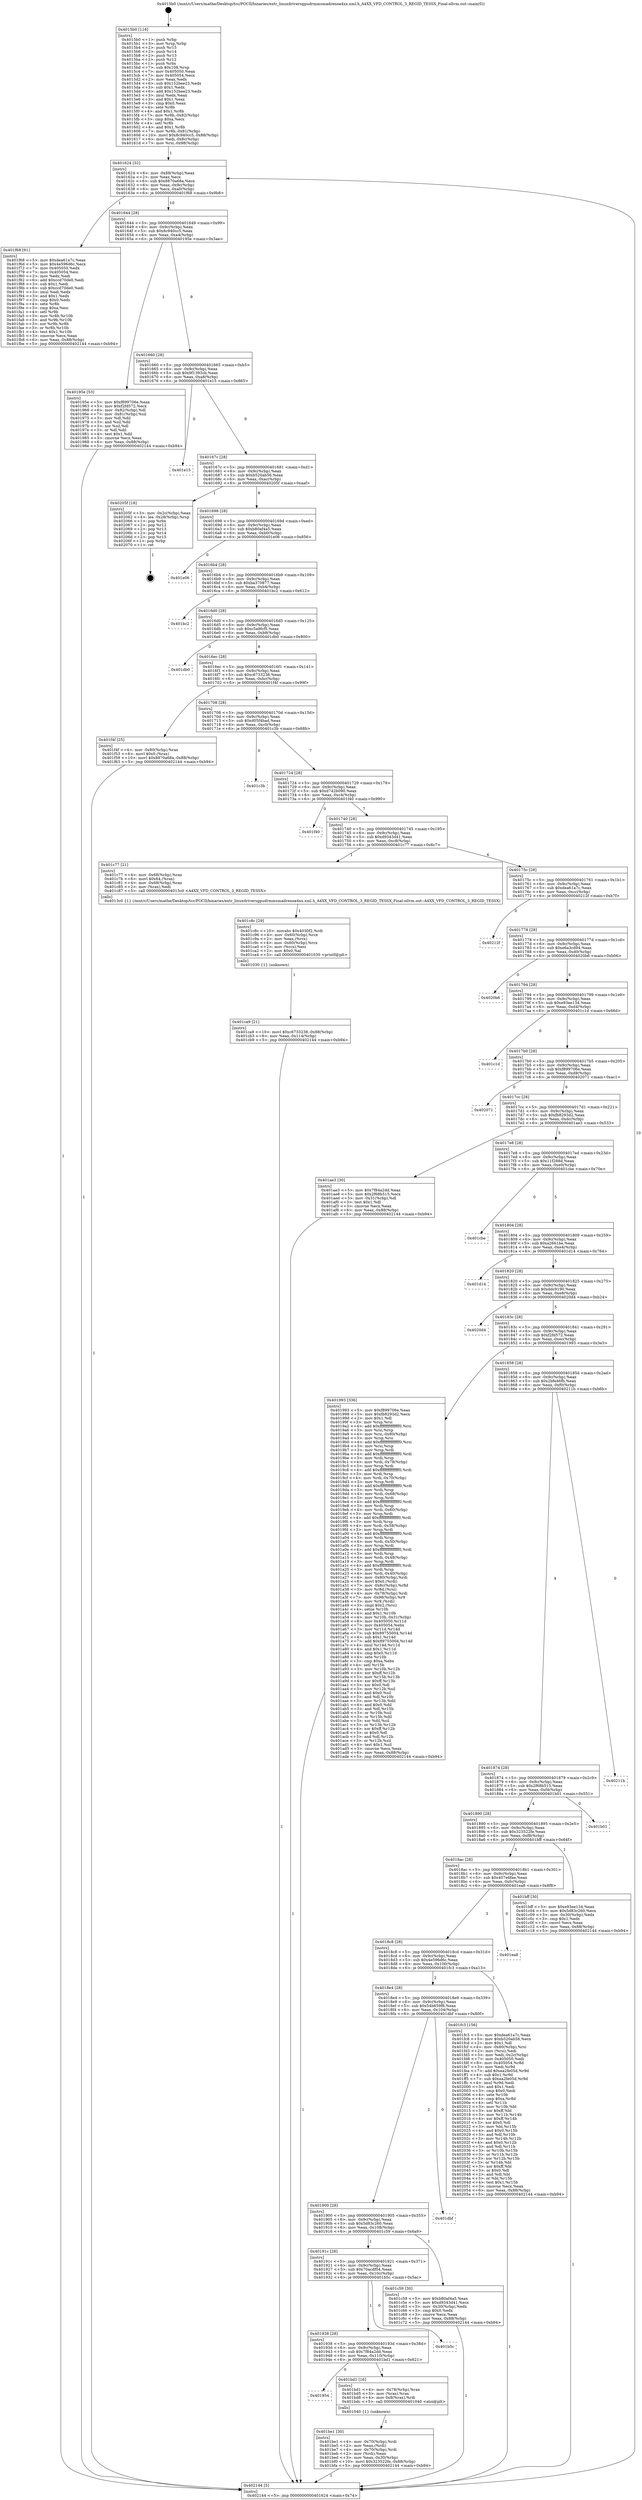 digraph "0x4015b0" {
  label = "0x4015b0 (/mnt/c/Users/mathe/Desktop/tcc/POCII/binaries/extr_linuxdriversgpudrmmsmadrenoa4xx.xml.h_A4XX_VFD_CONTROL_3_REGID_TESSX_Final-ollvm.out::main(0))"
  labelloc = "t"
  node[shape=record]

  Entry [label="",width=0.3,height=0.3,shape=circle,fillcolor=black,style=filled]
  "0x401624" [label="{
     0x401624 [32]\l
     | [instrs]\l
     &nbsp;&nbsp;0x401624 \<+6\>: mov -0x88(%rbp),%eax\l
     &nbsp;&nbsp;0x40162a \<+2\>: mov %eax,%ecx\l
     &nbsp;&nbsp;0x40162c \<+6\>: sub $0x8870a68a,%ecx\l
     &nbsp;&nbsp;0x401632 \<+6\>: mov %eax,-0x9c(%rbp)\l
     &nbsp;&nbsp;0x401638 \<+6\>: mov %ecx,-0xa0(%rbp)\l
     &nbsp;&nbsp;0x40163e \<+6\>: je 0000000000401f68 \<main+0x9b8\>\l
  }"]
  "0x401f68" [label="{
     0x401f68 [91]\l
     | [instrs]\l
     &nbsp;&nbsp;0x401f68 \<+5\>: mov $0xdea61a7c,%eax\l
     &nbsp;&nbsp;0x401f6d \<+5\>: mov $0x4e596d6c,%ecx\l
     &nbsp;&nbsp;0x401f72 \<+7\>: mov 0x405050,%edx\l
     &nbsp;&nbsp;0x401f79 \<+7\>: mov 0x405054,%esi\l
     &nbsp;&nbsp;0x401f80 \<+2\>: mov %edx,%edi\l
     &nbsp;&nbsp;0x401f82 \<+6\>: add $0xccd70de0,%edi\l
     &nbsp;&nbsp;0x401f88 \<+3\>: sub $0x1,%edi\l
     &nbsp;&nbsp;0x401f8b \<+6\>: sub $0xccd70de0,%edi\l
     &nbsp;&nbsp;0x401f91 \<+3\>: imul %edi,%edx\l
     &nbsp;&nbsp;0x401f94 \<+3\>: and $0x1,%edx\l
     &nbsp;&nbsp;0x401f97 \<+3\>: cmp $0x0,%edx\l
     &nbsp;&nbsp;0x401f9a \<+4\>: sete %r8b\l
     &nbsp;&nbsp;0x401f9e \<+3\>: cmp $0xa,%esi\l
     &nbsp;&nbsp;0x401fa1 \<+4\>: setl %r9b\l
     &nbsp;&nbsp;0x401fa5 \<+3\>: mov %r8b,%r10b\l
     &nbsp;&nbsp;0x401fa8 \<+3\>: and %r9b,%r10b\l
     &nbsp;&nbsp;0x401fab \<+3\>: xor %r9b,%r8b\l
     &nbsp;&nbsp;0x401fae \<+3\>: or %r8b,%r10b\l
     &nbsp;&nbsp;0x401fb1 \<+4\>: test $0x1,%r10b\l
     &nbsp;&nbsp;0x401fb5 \<+3\>: cmovne %ecx,%eax\l
     &nbsp;&nbsp;0x401fb8 \<+6\>: mov %eax,-0x88(%rbp)\l
     &nbsp;&nbsp;0x401fbe \<+5\>: jmp 0000000000402144 \<main+0xb94\>\l
  }"]
  "0x401644" [label="{
     0x401644 [28]\l
     | [instrs]\l
     &nbsp;&nbsp;0x401644 \<+5\>: jmp 0000000000401649 \<main+0x99\>\l
     &nbsp;&nbsp;0x401649 \<+6\>: mov -0x9c(%rbp),%eax\l
     &nbsp;&nbsp;0x40164f \<+5\>: sub $0x8c940cc5,%eax\l
     &nbsp;&nbsp;0x401654 \<+6\>: mov %eax,-0xa4(%rbp)\l
     &nbsp;&nbsp;0x40165a \<+6\>: je 000000000040195e \<main+0x3ae\>\l
  }"]
  Exit [label="",width=0.3,height=0.3,shape=circle,fillcolor=black,style=filled,peripheries=2]
  "0x40195e" [label="{
     0x40195e [53]\l
     | [instrs]\l
     &nbsp;&nbsp;0x40195e \<+5\>: mov $0xf899706e,%eax\l
     &nbsp;&nbsp;0x401963 \<+5\>: mov $0xf2fd572,%ecx\l
     &nbsp;&nbsp;0x401968 \<+6\>: mov -0x82(%rbp),%dl\l
     &nbsp;&nbsp;0x40196e \<+7\>: mov -0x81(%rbp),%sil\l
     &nbsp;&nbsp;0x401975 \<+3\>: mov %dl,%dil\l
     &nbsp;&nbsp;0x401978 \<+3\>: and %sil,%dil\l
     &nbsp;&nbsp;0x40197b \<+3\>: xor %sil,%dl\l
     &nbsp;&nbsp;0x40197e \<+3\>: or %dl,%dil\l
     &nbsp;&nbsp;0x401981 \<+4\>: test $0x1,%dil\l
     &nbsp;&nbsp;0x401985 \<+3\>: cmovne %ecx,%eax\l
     &nbsp;&nbsp;0x401988 \<+6\>: mov %eax,-0x88(%rbp)\l
     &nbsp;&nbsp;0x40198e \<+5\>: jmp 0000000000402144 \<main+0xb94\>\l
  }"]
  "0x401660" [label="{
     0x401660 [28]\l
     | [instrs]\l
     &nbsp;&nbsp;0x401660 \<+5\>: jmp 0000000000401665 \<main+0xb5\>\l
     &nbsp;&nbsp;0x401665 \<+6\>: mov -0x9c(%rbp),%eax\l
     &nbsp;&nbsp;0x40166b \<+5\>: sub $0x9f1393cb,%eax\l
     &nbsp;&nbsp;0x401670 \<+6\>: mov %eax,-0xa8(%rbp)\l
     &nbsp;&nbsp;0x401676 \<+6\>: je 0000000000401e15 \<main+0x865\>\l
  }"]
  "0x402144" [label="{
     0x402144 [5]\l
     | [instrs]\l
     &nbsp;&nbsp;0x402144 \<+5\>: jmp 0000000000401624 \<main+0x74\>\l
  }"]
  "0x4015b0" [label="{
     0x4015b0 [116]\l
     | [instrs]\l
     &nbsp;&nbsp;0x4015b0 \<+1\>: push %rbp\l
     &nbsp;&nbsp;0x4015b1 \<+3\>: mov %rsp,%rbp\l
     &nbsp;&nbsp;0x4015b4 \<+2\>: push %r15\l
     &nbsp;&nbsp;0x4015b6 \<+2\>: push %r14\l
     &nbsp;&nbsp;0x4015b8 \<+2\>: push %r13\l
     &nbsp;&nbsp;0x4015ba \<+2\>: push %r12\l
     &nbsp;&nbsp;0x4015bc \<+1\>: push %rbx\l
     &nbsp;&nbsp;0x4015bd \<+7\>: sub $0x108,%rsp\l
     &nbsp;&nbsp;0x4015c4 \<+7\>: mov 0x405050,%eax\l
     &nbsp;&nbsp;0x4015cb \<+7\>: mov 0x405054,%ecx\l
     &nbsp;&nbsp;0x4015d2 \<+2\>: mov %eax,%edx\l
     &nbsp;&nbsp;0x4015d4 \<+6\>: sub $0x152bee23,%edx\l
     &nbsp;&nbsp;0x4015da \<+3\>: sub $0x1,%edx\l
     &nbsp;&nbsp;0x4015dd \<+6\>: add $0x152bee23,%edx\l
     &nbsp;&nbsp;0x4015e3 \<+3\>: imul %edx,%eax\l
     &nbsp;&nbsp;0x4015e6 \<+3\>: and $0x1,%eax\l
     &nbsp;&nbsp;0x4015e9 \<+3\>: cmp $0x0,%eax\l
     &nbsp;&nbsp;0x4015ec \<+4\>: sete %r8b\l
     &nbsp;&nbsp;0x4015f0 \<+4\>: and $0x1,%r8b\l
     &nbsp;&nbsp;0x4015f4 \<+7\>: mov %r8b,-0x82(%rbp)\l
     &nbsp;&nbsp;0x4015fb \<+3\>: cmp $0xa,%ecx\l
     &nbsp;&nbsp;0x4015fe \<+4\>: setl %r8b\l
     &nbsp;&nbsp;0x401602 \<+4\>: and $0x1,%r8b\l
     &nbsp;&nbsp;0x401606 \<+7\>: mov %r8b,-0x81(%rbp)\l
     &nbsp;&nbsp;0x40160d \<+10\>: movl $0x8c940cc5,-0x88(%rbp)\l
     &nbsp;&nbsp;0x401617 \<+6\>: mov %edi,-0x8c(%rbp)\l
     &nbsp;&nbsp;0x40161d \<+7\>: mov %rsi,-0x98(%rbp)\l
  }"]
  "0x401ca9" [label="{
     0x401ca9 [21]\l
     | [instrs]\l
     &nbsp;&nbsp;0x401ca9 \<+10\>: movl $0xc6733238,-0x88(%rbp)\l
     &nbsp;&nbsp;0x401cb3 \<+6\>: mov %eax,-0x114(%rbp)\l
     &nbsp;&nbsp;0x401cb9 \<+5\>: jmp 0000000000402144 \<main+0xb94\>\l
  }"]
  "0x401e15" [label="{
     0x401e15\l
  }", style=dashed]
  "0x40167c" [label="{
     0x40167c [28]\l
     | [instrs]\l
     &nbsp;&nbsp;0x40167c \<+5\>: jmp 0000000000401681 \<main+0xd1\>\l
     &nbsp;&nbsp;0x401681 \<+6\>: mov -0x9c(%rbp),%eax\l
     &nbsp;&nbsp;0x401687 \<+5\>: sub $0xb520ab56,%eax\l
     &nbsp;&nbsp;0x40168c \<+6\>: mov %eax,-0xac(%rbp)\l
     &nbsp;&nbsp;0x401692 \<+6\>: je 000000000040205f \<main+0xaaf\>\l
  }"]
  "0x401c8c" [label="{
     0x401c8c [29]\l
     | [instrs]\l
     &nbsp;&nbsp;0x401c8c \<+10\>: movabs $0x4030f2,%rdi\l
     &nbsp;&nbsp;0x401c96 \<+4\>: mov -0x60(%rbp),%rcx\l
     &nbsp;&nbsp;0x401c9a \<+2\>: mov %eax,(%rcx)\l
     &nbsp;&nbsp;0x401c9c \<+4\>: mov -0x60(%rbp),%rcx\l
     &nbsp;&nbsp;0x401ca0 \<+2\>: mov (%rcx),%esi\l
     &nbsp;&nbsp;0x401ca2 \<+2\>: mov $0x0,%al\l
     &nbsp;&nbsp;0x401ca4 \<+5\>: call 0000000000401030 \<printf@plt\>\l
     | [calls]\l
     &nbsp;&nbsp;0x401030 \{1\} (unknown)\l
  }"]
  "0x40205f" [label="{
     0x40205f [18]\l
     | [instrs]\l
     &nbsp;&nbsp;0x40205f \<+3\>: mov -0x2c(%rbp),%eax\l
     &nbsp;&nbsp;0x402062 \<+4\>: lea -0x28(%rbp),%rsp\l
     &nbsp;&nbsp;0x402066 \<+1\>: pop %rbx\l
     &nbsp;&nbsp;0x402067 \<+2\>: pop %r12\l
     &nbsp;&nbsp;0x402069 \<+2\>: pop %r13\l
     &nbsp;&nbsp;0x40206b \<+2\>: pop %r14\l
     &nbsp;&nbsp;0x40206d \<+2\>: pop %r15\l
     &nbsp;&nbsp;0x40206f \<+1\>: pop %rbp\l
     &nbsp;&nbsp;0x402070 \<+1\>: ret\l
  }"]
  "0x401698" [label="{
     0x401698 [28]\l
     | [instrs]\l
     &nbsp;&nbsp;0x401698 \<+5\>: jmp 000000000040169d \<main+0xed\>\l
     &nbsp;&nbsp;0x40169d \<+6\>: mov -0x9c(%rbp),%eax\l
     &nbsp;&nbsp;0x4016a3 \<+5\>: sub $0xb80af4a5,%eax\l
     &nbsp;&nbsp;0x4016a8 \<+6\>: mov %eax,-0xb0(%rbp)\l
     &nbsp;&nbsp;0x4016ae \<+6\>: je 0000000000401e06 \<main+0x856\>\l
  }"]
  "0x401be1" [label="{
     0x401be1 [30]\l
     | [instrs]\l
     &nbsp;&nbsp;0x401be1 \<+4\>: mov -0x70(%rbp),%rdi\l
     &nbsp;&nbsp;0x401be5 \<+2\>: mov %eax,(%rdi)\l
     &nbsp;&nbsp;0x401be7 \<+4\>: mov -0x70(%rbp),%rdi\l
     &nbsp;&nbsp;0x401beb \<+2\>: mov (%rdi),%eax\l
     &nbsp;&nbsp;0x401bed \<+3\>: mov %eax,-0x30(%rbp)\l
     &nbsp;&nbsp;0x401bf0 \<+10\>: movl $0x323522fe,-0x88(%rbp)\l
     &nbsp;&nbsp;0x401bfa \<+5\>: jmp 0000000000402144 \<main+0xb94\>\l
  }"]
  "0x401e06" [label="{
     0x401e06\l
  }", style=dashed]
  "0x4016b4" [label="{
     0x4016b4 [28]\l
     | [instrs]\l
     &nbsp;&nbsp;0x4016b4 \<+5\>: jmp 00000000004016b9 \<main+0x109\>\l
     &nbsp;&nbsp;0x4016b9 \<+6\>: mov -0x9c(%rbp),%eax\l
     &nbsp;&nbsp;0x4016bf \<+5\>: sub $0xba370877,%eax\l
     &nbsp;&nbsp;0x4016c4 \<+6\>: mov %eax,-0xb4(%rbp)\l
     &nbsp;&nbsp;0x4016ca \<+6\>: je 0000000000401bc2 \<main+0x612\>\l
  }"]
  "0x401954" [label="{
     0x401954\l
  }", style=dashed]
  "0x401bc2" [label="{
     0x401bc2\l
  }", style=dashed]
  "0x4016d0" [label="{
     0x4016d0 [28]\l
     | [instrs]\l
     &nbsp;&nbsp;0x4016d0 \<+5\>: jmp 00000000004016d5 \<main+0x125\>\l
     &nbsp;&nbsp;0x4016d5 \<+6\>: mov -0x9c(%rbp),%eax\l
     &nbsp;&nbsp;0x4016db \<+5\>: sub $0xc5a9fcf5,%eax\l
     &nbsp;&nbsp;0x4016e0 \<+6\>: mov %eax,-0xb8(%rbp)\l
     &nbsp;&nbsp;0x4016e6 \<+6\>: je 0000000000401db0 \<main+0x800\>\l
  }"]
  "0x401bd1" [label="{
     0x401bd1 [16]\l
     | [instrs]\l
     &nbsp;&nbsp;0x401bd1 \<+4\>: mov -0x78(%rbp),%rax\l
     &nbsp;&nbsp;0x401bd5 \<+3\>: mov (%rax),%rax\l
     &nbsp;&nbsp;0x401bd8 \<+4\>: mov 0x8(%rax),%rdi\l
     &nbsp;&nbsp;0x401bdc \<+5\>: call 0000000000401040 \<atoi@plt\>\l
     | [calls]\l
     &nbsp;&nbsp;0x401040 \{1\} (unknown)\l
  }"]
  "0x401db0" [label="{
     0x401db0\l
  }", style=dashed]
  "0x4016ec" [label="{
     0x4016ec [28]\l
     | [instrs]\l
     &nbsp;&nbsp;0x4016ec \<+5\>: jmp 00000000004016f1 \<main+0x141\>\l
     &nbsp;&nbsp;0x4016f1 \<+6\>: mov -0x9c(%rbp),%eax\l
     &nbsp;&nbsp;0x4016f7 \<+5\>: sub $0xc6733238,%eax\l
     &nbsp;&nbsp;0x4016fc \<+6\>: mov %eax,-0xbc(%rbp)\l
     &nbsp;&nbsp;0x401702 \<+6\>: je 0000000000401f4f \<main+0x99f\>\l
  }"]
  "0x401938" [label="{
     0x401938 [28]\l
     | [instrs]\l
     &nbsp;&nbsp;0x401938 \<+5\>: jmp 000000000040193d \<main+0x38d\>\l
     &nbsp;&nbsp;0x40193d \<+6\>: mov -0x9c(%rbp),%eax\l
     &nbsp;&nbsp;0x401943 \<+5\>: sub $0x7f84a2dd,%eax\l
     &nbsp;&nbsp;0x401948 \<+6\>: mov %eax,-0x110(%rbp)\l
     &nbsp;&nbsp;0x40194e \<+6\>: je 0000000000401bd1 \<main+0x621\>\l
  }"]
  "0x401f4f" [label="{
     0x401f4f [25]\l
     | [instrs]\l
     &nbsp;&nbsp;0x401f4f \<+4\>: mov -0x80(%rbp),%rax\l
     &nbsp;&nbsp;0x401f53 \<+6\>: movl $0x0,(%rax)\l
     &nbsp;&nbsp;0x401f59 \<+10\>: movl $0x8870a68a,-0x88(%rbp)\l
     &nbsp;&nbsp;0x401f63 \<+5\>: jmp 0000000000402144 \<main+0xb94\>\l
  }"]
  "0x401708" [label="{
     0x401708 [28]\l
     | [instrs]\l
     &nbsp;&nbsp;0x401708 \<+5\>: jmp 000000000040170d \<main+0x15d\>\l
     &nbsp;&nbsp;0x40170d \<+6\>: mov -0x9c(%rbp),%eax\l
     &nbsp;&nbsp;0x401713 \<+5\>: sub $0xd05f4bad,%eax\l
     &nbsp;&nbsp;0x401718 \<+6\>: mov %eax,-0xc0(%rbp)\l
     &nbsp;&nbsp;0x40171e \<+6\>: je 0000000000401c3b \<main+0x68b\>\l
  }"]
  "0x401b5c" [label="{
     0x401b5c\l
  }", style=dashed]
  "0x401c3b" [label="{
     0x401c3b\l
  }", style=dashed]
  "0x401724" [label="{
     0x401724 [28]\l
     | [instrs]\l
     &nbsp;&nbsp;0x401724 \<+5\>: jmp 0000000000401729 \<main+0x179\>\l
     &nbsp;&nbsp;0x401729 \<+6\>: mov -0x9c(%rbp),%eax\l
     &nbsp;&nbsp;0x40172f \<+5\>: sub $0xd742b090,%eax\l
     &nbsp;&nbsp;0x401734 \<+6\>: mov %eax,-0xc4(%rbp)\l
     &nbsp;&nbsp;0x40173a \<+6\>: je 0000000000401f40 \<main+0x990\>\l
  }"]
  "0x40191c" [label="{
     0x40191c [28]\l
     | [instrs]\l
     &nbsp;&nbsp;0x40191c \<+5\>: jmp 0000000000401921 \<main+0x371\>\l
     &nbsp;&nbsp;0x401921 \<+6\>: mov -0x9c(%rbp),%eax\l
     &nbsp;&nbsp;0x401927 \<+5\>: sub $0x70acdf04,%eax\l
     &nbsp;&nbsp;0x40192c \<+6\>: mov %eax,-0x10c(%rbp)\l
     &nbsp;&nbsp;0x401932 \<+6\>: je 0000000000401b5c \<main+0x5ac\>\l
  }"]
  "0x401f40" [label="{
     0x401f40\l
  }", style=dashed]
  "0x401740" [label="{
     0x401740 [28]\l
     | [instrs]\l
     &nbsp;&nbsp;0x401740 \<+5\>: jmp 0000000000401745 \<main+0x195\>\l
     &nbsp;&nbsp;0x401745 \<+6\>: mov -0x9c(%rbp),%eax\l
     &nbsp;&nbsp;0x40174b \<+5\>: sub $0xd9343d41,%eax\l
     &nbsp;&nbsp;0x401750 \<+6\>: mov %eax,-0xc8(%rbp)\l
     &nbsp;&nbsp;0x401756 \<+6\>: je 0000000000401c77 \<main+0x6c7\>\l
  }"]
  "0x401c59" [label="{
     0x401c59 [30]\l
     | [instrs]\l
     &nbsp;&nbsp;0x401c59 \<+5\>: mov $0xb80af4a5,%eax\l
     &nbsp;&nbsp;0x401c5e \<+5\>: mov $0xd9343d41,%ecx\l
     &nbsp;&nbsp;0x401c63 \<+3\>: mov -0x30(%rbp),%edx\l
     &nbsp;&nbsp;0x401c66 \<+3\>: cmp $0x0,%edx\l
     &nbsp;&nbsp;0x401c69 \<+3\>: cmove %ecx,%eax\l
     &nbsp;&nbsp;0x401c6c \<+6\>: mov %eax,-0x88(%rbp)\l
     &nbsp;&nbsp;0x401c72 \<+5\>: jmp 0000000000402144 \<main+0xb94\>\l
  }"]
  "0x401c77" [label="{
     0x401c77 [21]\l
     | [instrs]\l
     &nbsp;&nbsp;0x401c77 \<+4\>: mov -0x68(%rbp),%rax\l
     &nbsp;&nbsp;0x401c7b \<+6\>: movl $0x64,(%rax)\l
     &nbsp;&nbsp;0x401c81 \<+4\>: mov -0x68(%rbp),%rax\l
     &nbsp;&nbsp;0x401c85 \<+2\>: mov (%rax),%edi\l
     &nbsp;&nbsp;0x401c87 \<+5\>: call 00000000004013c0 \<A4XX_VFD_CONTROL_3_REGID_TESSX\>\l
     | [calls]\l
     &nbsp;&nbsp;0x4013c0 \{1\} (/mnt/c/Users/mathe/Desktop/tcc/POCII/binaries/extr_linuxdriversgpudrmmsmadrenoa4xx.xml.h_A4XX_VFD_CONTROL_3_REGID_TESSX_Final-ollvm.out::A4XX_VFD_CONTROL_3_REGID_TESSX)\l
  }"]
  "0x40175c" [label="{
     0x40175c [28]\l
     | [instrs]\l
     &nbsp;&nbsp;0x40175c \<+5\>: jmp 0000000000401761 \<main+0x1b1\>\l
     &nbsp;&nbsp;0x401761 \<+6\>: mov -0x9c(%rbp),%eax\l
     &nbsp;&nbsp;0x401767 \<+5\>: sub $0xdea61a7c,%eax\l
     &nbsp;&nbsp;0x40176c \<+6\>: mov %eax,-0xcc(%rbp)\l
     &nbsp;&nbsp;0x401772 \<+6\>: je 000000000040212f \<main+0xb7f\>\l
  }"]
  "0x401900" [label="{
     0x401900 [28]\l
     | [instrs]\l
     &nbsp;&nbsp;0x401900 \<+5\>: jmp 0000000000401905 \<main+0x355\>\l
     &nbsp;&nbsp;0x401905 \<+6\>: mov -0x9c(%rbp),%eax\l
     &nbsp;&nbsp;0x40190b \<+5\>: sub $0x5d83c260,%eax\l
     &nbsp;&nbsp;0x401910 \<+6\>: mov %eax,-0x108(%rbp)\l
     &nbsp;&nbsp;0x401916 \<+6\>: je 0000000000401c59 \<main+0x6a9\>\l
  }"]
  "0x40212f" [label="{
     0x40212f\l
  }", style=dashed]
  "0x401778" [label="{
     0x401778 [28]\l
     | [instrs]\l
     &nbsp;&nbsp;0x401778 \<+5\>: jmp 000000000040177d \<main+0x1cd\>\l
     &nbsp;&nbsp;0x40177d \<+6\>: mov -0x9c(%rbp),%eax\l
     &nbsp;&nbsp;0x401783 \<+5\>: sub $0xe6a3cd94,%eax\l
     &nbsp;&nbsp;0x401788 \<+6\>: mov %eax,-0xd0(%rbp)\l
     &nbsp;&nbsp;0x40178e \<+6\>: je 00000000004020b6 \<main+0xb06\>\l
  }"]
  "0x401dbf" [label="{
     0x401dbf\l
  }", style=dashed]
  "0x4020b6" [label="{
     0x4020b6\l
  }", style=dashed]
  "0x401794" [label="{
     0x401794 [28]\l
     | [instrs]\l
     &nbsp;&nbsp;0x401794 \<+5\>: jmp 0000000000401799 \<main+0x1e9\>\l
     &nbsp;&nbsp;0x401799 \<+6\>: mov -0x9c(%rbp),%eax\l
     &nbsp;&nbsp;0x40179f \<+5\>: sub $0xe93ee134,%eax\l
     &nbsp;&nbsp;0x4017a4 \<+6\>: mov %eax,-0xd4(%rbp)\l
     &nbsp;&nbsp;0x4017aa \<+6\>: je 0000000000401c1d \<main+0x66d\>\l
  }"]
  "0x4018e4" [label="{
     0x4018e4 [28]\l
     | [instrs]\l
     &nbsp;&nbsp;0x4018e4 \<+5\>: jmp 00000000004018e9 \<main+0x339\>\l
     &nbsp;&nbsp;0x4018e9 \<+6\>: mov -0x9c(%rbp),%eax\l
     &nbsp;&nbsp;0x4018ef \<+5\>: sub $0x54b659f8,%eax\l
     &nbsp;&nbsp;0x4018f4 \<+6\>: mov %eax,-0x104(%rbp)\l
     &nbsp;&nbsp;0x4018fa \<+6\>: je 0000000000401dbf \<main+0x80f\>\l
  }"]
  "0x401c1d" [label="{
     0x401c1d\l
  }", style=dashed]
  "0x4017b0" [label="{
     0x4017b0 [28]\l
     | [instrs]\l
     &nbsp;&nbsp;0x4017b0 \<+5\>: jmp 00000000004017b5 \<main+0x205\>\l
     &nbsp;&nbsp;0x4017b5 \<+6\>: mov -0x9c(%rbp),%eax\l
     &nbsp;&nbsp;0x4017bb \<+5\>: sub $0xf899706e,%eax\l
     &nbsp;&nbsp;0x4017c0 \<+6\>: mov %eax,-0xd8(%rbp)\l
     &nbsp;&nbsp;0x4017c6 \<+6\>: je 0000000000402071 \<main+0xac1\>\l
  }"]
  "0x401fc3" [label="{
     0x401fc3 [156]\l
     | [instrs]\l
     &nbsp;&nbsp;0x401fc3 \<+5\>: mov $0xdea61a7c,%eax\l
     &nbsp;&nbsp;0x401fc8 \<+5\>: mov $0xb520ab56,%ecx\l
     &nbsp;&nbsp;0x401fcd \<+2\>: mov $0x1,%dl\l
     &nbsp;&nbsp;0x401fcf \<+4\>: mov -0x80(%rbp),%rsi\l
     &nbsp;&nbsp;0x401fd3 \<+2\>: mov (%rsi),%edi\l
     &nbsp;&nbsp;0x401fd5 \<+3\>: mov %edi,-0x2c(%rbp)\l
     &nbsp;&nbsp;0x401fd8 \<+7\>: mov 0x405050,%edi\l
     &nbsp;&nbsp;0x401fdf \<+8\>: mov 0x405054,%r8d\l
     &nbsp;&nbsp;0x401fe7 \<+3\>: mov %edi,%r9d\l
     &nbsp;&nbsp;0x401fea \<+7\>: add $0xea2fe05d,%r9d\l
     &nbsp;&nbsp;0x401ff1 \<+4\>: sub $0x1,%r9d\l
     &nbsp;&nbsp;0x401ff5 \<+7\>: sub $0xea2fe05d,%r9d\l
     &nbsp;&nbsp;0x401ffc \<+4\>: imul %r9d,%edi\l
     &nbsp;&nbsp;0x402000 \<+3\>: and $0x1,%edi\l
     &nbsp;&nbsp;0x402003 \<+3\>: cmp $0x0,%edi\l
     &nbsp;&nbsp;0x402006 \<+4\>: sete %r10b\l
     &nbsp;&nbsp;0x40200a \<+4\>: cmp $0xa,%r8d\l
     &nbsp;&nbsp;0x40200e \<+4\>: setl %r11b\l
     &nbsp;&nbsp;0x402012 \<+3\>: mov %r10b,%bl\l
     &nbsp;&nbsp;0x402015 \<+3\>: xor $0xff,%bl\l
     &nbsp;&nbsp;0x402018 \<+3\>: mov %r11b,%r14b\l
     &nbsp;&nbsp;0x40201b \<+4\>: xor $0xff,%r14b\l
     &nbsp;&nbsp;0x40201f \<+3\>: xor $0x0,%dl\l
     &nbsp;&nbsp;0x402022 \<+3\>: mov %bl,%r15b\l
     &nbsp;&nbsp;0x402025 \<+4\>: and $0x0,%r15b\l
     &nbsp;&nbsp;0x402029 \<+3\>: and %dl,%r10b\l
     &nbsp;&nbsp;0x40202c \<+3\>: mov %r14b,%r12b\l
     &nbsp;&nbsp;0x40202f \<+4\>: and $0x0,%r12b\l
     &nbsp;&nbsp;0x402033 \<+3\>: and %dl,%r11b\l
     &nbsp;&nbsp;0x402036 \<+3\>: or %r10b,%r15b\l
     &nbsp;&nbsp;0x402039 \<+3\>: or %r11b,%r12b\l
     &nbsp;&nbsp;0x40203c \<+3\>: xor %r12b,%r15b\l
     &nbsp;&nbsp;0x40203f \<+3\>: or %r14b,%bl\l
     &nbsp;&nbsp;0x402042 \<+3\>: xor $0xff,%bl\l
     &nbsp;&nbsp;0x402045 \<+3\>: or $0x0,%dl\l
     &nbsp;&nbsp;0x402048 \<+2\>: and %dl,%bl\l
     &nbsp;&nbsp;0x40204a \<+3\>: or %bl,%r15b\l
     &nbsp;&nbsp;0x40204d \<+4\>: test $0x1,%r15b\l
     &nbsp;&nbsp;0x402051 \<+3\>: cmovne %ecx,%eax\l
     &nbsp;&nbsp;0x402054 \<+6\>: mov %eax,-0x88(%rbp)\l
     &nbsp;&nbsp;0x40205a \<+5\>: jmp 0000000000402144 \<main+0xb94\>\l
  }"]
  "0x402071" [label="{
     0x402071\l
  }", style=dashed]
  "0x4017cc" [label="{
     0x4017cc [28]\l
     | [instrs]\l
     &nbsp;&nbsp;0x4017cc \<+5\>: jmp 00000000004017d1 \<main+0x221\>\l
     &nbsp;&nbsp;0x4017d1 \<+6\>: mov -0x9c(%rbp),%eax\l
     &nbsp;&nbsp;0x4017d7 \<+5\>: sub $0xfb8293d2,%eax\l
     &nbsp;&nbsp;0x4017dc \<+6\>: mov %eax,-0xdc(%rbp)\l
     &nbsp;&nbsp;0x4017e2 \<+6\>: je 0000000000401ae3 \<main+0x533\>\l
  }"]
  "0x4018c8" [label="{
     0x4018c8 [28]\l
     | [instrs]\l
     &nbsp;&nbsp;0x4018c8 \<+5\>: jmp 00000000004018cd \<main+0x31d\>\l
     &nbsp;&nbsp;0x4018cd \<+6\>: mov -0x9c(%rbp),%eax\l
     &nbsp;&nbsp;0x4018d3 \<+5\>: sub $0x4e596d6c,%eax\l
     &nbsp;&nbsp;0x4018d8 \<+6\>: mov %eax,-0x100(%rbp)\l
     &nbsp;&nbsp;0x4018de \<+6\>: je 0000000000401fc3 \<main+0xa13\>\l
  }"]
  "0x401ae3" [label="{
     0x401ae3 [30]\l
     | [instrs]\l
     &nbsp;&nbsp;0x401ae3 \<+5\>: mov $0x7f84a2dd,%eax\l
     &nbsp;&nbsp;0x401ae8 \<+5\>: mov $0x2f68b515,%ecx\l
     &nbsp;&nbsp;0x401aed \<+3\>: mov -0x31(%rbp),%dl\l
     &nbsp;&nbsp;0x401af0 \<+3\>: test $0x1,%dl\l
     &nbsp;&nbsp;0x401af3 \<+3\>: cmovne %ecx,%eax\l
     &nbsp;&nbsp;0x401af6 \<+6\>: mov %eax,-0x88(%rbp)\l
     &nbsp;&nbsp;0x401afc \<+5\>: jmp 0000000000402144 \<main+0xb94\>\l
  }"]
  "0x4017e8" [label="{
     0x4017e8 [28]\l
     | [instrs]\l
     &nbsp;&nbsp;0x4017e8 \<+5\>: jmp 00000000004017ed \<main+0x23d\>\l
     &nbsp;&nbsp;0x4017ed \<+6\>: mov -0x9c(%rbp),%eax\l
     &nbsp;&nbsp;0x4017f3 \<+5\>: sub $0x11f288d,%eax\l
     &nbsp;&nbsp;0x4017f8 \<+6\>: mov %eax,-0xe0(%rbp)\l
     &nbsp;&nbsp;0x4017fe \<+6\>: je 0000000000401cbe \<main+0x70e\>\l
  }"]
  "0x401ea8" [label="{
     0x401ea8\l
  }", style=dashed]
  "0x401cbe" [label="{
     0x401cbe\l
  }", style=dashed]
  "0x401804" [label="{
     0x401804 [28]\l
     | [instrs]\l
     &nbsp;&nbsp;0x401804 \<+5\>: jmp 0000000000401809 \<main+0x259\>\l
     &nbsp;&nbsp;0x401809 \<+6\>: mov -0x9c(%rbp),%eax\l
     &nbsp;&nbsp;0x40180f \<+5\>: sub $0xa2661be,%eax\l
     &nbsp;&nbsp;0x401814 \<+6\>: mov %eax,-0xe4(%rbp)\l
     &nbsp;&nbsp;0x40181a \<+6\>: je 0000000000401d14 \<main+0x764\>\l
  }"]
  "0x4018ac" [label="{
     0x4018ac [28]\l
     | [instrs]\l
     &nbsp;&nbsp;0x4018ac \<+5\>: jmp 00000000004018b1 \<main+0x301\>\l
     &nbsp;&nbsp;0x4018b1 \<+6\>: mov -0x9c(%rbp),%eax\l
     &nbsp;&nbsp;0x4018b7 \<+5\>: sub $0x407e6fae,%eax\l
     &nbsp;&nbsp;0x4018bc \<+6\>: mov %eax,-0xfc(%rbp)\l
     &nbsp;&nbsp;0x4018c2 \<+6\>: je 0000000000401ea8 \<main+0x8f8\>\l
  }"]
  "0x401d14" [label="{
     0x401d14\l
  }", style=dashed]
  "0x401820" [label="{
     0x401820 [28]\l
     | [instrs]\l
     &nbsp;&nbsp;0x401820 \<+5\>: jmp 0000000000401825 \<main+0x275\>\l
     &nbsp;&nbsp;0x401825 \<+6\>: mov -0x9c(%rbp),%eax\l
     &nbsp;&nbsp;0x40182b \<+5\>: sub $0xddc9190,%eax\l
     &nbsp;&nbsp;0x401830 \<+6\>: mov %eax,-0xe8(%rbp)\l
     &nbsp;&nbsp;0x401836 \<+6\>: je 00000000004020d4 \<main+0xb24\>\l
  }"]
  "0x401bff" [label="{
     0x401bff [30]\l
     | [instrs]\l
     &nbsp;&nbsp;0x401bff \<+5\>: mov $0xe93ee134,%eax\l
     &nbsp;&nbsp;0x401c04 \<+5\>: mov $0x5d83c260,%ecx\l
     &nbsp;&nbsp;0x401c09 \<+3\>: mov -0x30(%rbp),%edx\l
     &nbsp;&nbsp;0x401c0c \<+3\>: cmp $0x1,%edx\l
     &nbsp;&nbsp;0x401c0f \<+3\>: cmovl %ecx,%eax\l
     &nbsp;&nbsp;0x401c12 \<+6\>: mov %eax,-0x88(%rbp)\l
     &nbsp;&nbsp;0x401c18 \<+5\>: jmp 0000000000402144 \<main+0xb94\>\l
  }"]
  "0x4020d4" [label="{
     0x4020d4\l
  }", style=dashed]
  "0x40183c" [label="{
     0x40183c [28]\l
     | [instrs]\l
     &nbsp;&nbsp;0x40183c \<+5\>: jmp 0000000000401841 \<main+0x291\>\l
     &nbsp;&nbsp;0x401841 \<+6\>: mov -0x9c(%rbp),%eax\l
     &nbsp;&nbsp;0x401847 \<+5\>: sub $0xf2fd572,%eax\l
     &nbsp;&nbsp;0x40184c \<+6\>: mov %eax,-0xec(%rbp)\l
     &nbsp;&nbsp;0x401852 \<+6\>: je 0000000000401993 \<main+0x3e3\>\l
  }"]
  "0x401890" [label="{
     0x401890 [28]\l
     | [instrs]\l
     &nbsp;&nbsp;0x401890 \<+5\>: jmp 0000000000401895 \<main+0x2e5\>\l
     &nbsp;&nbsp;0x401895 \<+6\>: mov -0x9c(%rbp),%eax\l
     &nbsp;&nbsp;0x40189b \<+5\>: sub $0x323522fe,%eax\l
     &nbsp;&nbsp;0x4018a0 \<+6\>: mov %eax,-0xf8(%rbp)\l
     &nbsp;&nbsp;0x4018a6 \<+6\>: je 0000000000401bff \<main+0x64f\>\l
  }"]
  "0x401993" [label="{
     0x401993 [336]\l
     | [instrs]\l
     &nbsp;&nbsp;0x401993 \<+5\>: mov $0xf899706e,%eax\l
     &nbsp;&nbsp;0x401998 \<+5\>: mov $0xfb8293d2,%ecx\l
     &nbsp;&nbsp;0x40199d \<+2\>: mov $0x1,%dl\l
     &nbsp;&nbsp;0x40199f \<+3\>: mov %rsp,%rsi\l
     &nbsp;&nbsp;0x4019a2 \<+4\>: add $0xfffffffffffffff0,%rsi\l
     &nbsp;&nbsp;0x4019a6 \<+3\>: mov %rsi,%rsp\l
     &nbsp;&nbsp;0x4019a9 \<+4\>: mov %rsi,-0x80(%rbp)\l
     &nbsp;&nbsp;0x4019ad \<+3\>: mov %rsp,%rsi\l
     &nbsp;&nbsp;0x4019b0 \<+4\>: add $0xfffffffffffffff0,%rsi\l
     &nbsp;&nbsp;0x4019b4 \<+3\>: mov %rsi,%rsp\l
     &nbsp;&nbsp;0x4019b7 \<+3\>: mov %rsp,%rdi\l
     &nbsp;&nbsp;0x4019ba \<+4\>: add $0xfffffffffffffff0,%rdi\l
     &nbsp;&nbsp;0x4019be \<+3\>: mov %rdi,%rsp\l
     &nbsp;&nbsp;0x4019c1 \<+4\>: mov %rdi,-0x78(%rbp)\l
     &nbsp;&nbsp;0x4019c5 \<+3\>: mov %rsp,%rdi\l
     &nbsp;&nbsp;0x4019c8 \<+4\>: add $0xfffffffffffffff0,%rdi\l
     &nbsp;&nbsp;0x4019cc \<+3\>: mov %rdi,%rsp\l
     &nbsp;&nbsp;0x4019cf \<+4\>: mov %rdi,-0x70(%rbp)\l
     &nbsp;&nbsp;0x4019d3 \<+3\>: mov %rsp,%rdi\l
     &nbsp;&nbsp;0x4019d6 \<+4\>: add $0xfffffffffffffff0,%rdi\l
     &nbsp;&nbsp;0x4019da \<+3\>: mov %rdi,%rsp\l
     &nbsp;&nbsp;0x4019dd \<+4\>: mov %rdi,-0x68(%rbp)\l
     &nbsp;&nbsp;0x4019e1 \<+3\>: mov %rsp,%rdi\l
     &nbsp;&nbsp;0x4019e4 \<+4\>: add $0xfffffffffffffff0,%rdi\l
     &nbsp;&nbsp;0x4019e8 \<+3\>: mov %rdi,%rsp\l
     &nbsp;&nbsp;0x4019eb \<+4\>: mov %rdi,-0x60(%rbp)\l
     &nbsp;&nbsp;0x4019ef \<+3\>: mov %rsp,%rdi\l
     &nbsp;&nbsp;0x4019f2 \<+4\>: add $0xfffffffffffffff0,%rdi\l
     &nbsp;&nbsp;0x4019f6 \<+3\>: mov %rdi,%rsp\l
     &nbsp;&nbsp;0x4019f9 \<+4\>: mov %rdi,-0x58(%rbp)\l
     &nbsp;&nbsp;0x4019fd \<+3\>: mov %rsp,%rdi\l
     &nbsp;&nbsp;0x401a00 \<+4\>: add $0xfffffffffffffff0,%rdi\l
     &nbsp;&nbsp;0x401a04 \<+3\>: mov %rdi,%rsp\l
     &nbsp;&nbsp;0x401a07 \<+4\>: mov %rdi,-0x50(%rbp)\l
     &nbsp;&nbsp;0x401a0b \<+3\>: mov %rsp,%rdi\l
     &nbsp;&nbsp;0x401a0e \<+4\>: add $0xfffffffffffffff0,%rdi\l
     &nbsp;&nbsp;0x401a12 \<+3\>: mov %rdi,%rsp\l
     &nbsp;&nbsp;0x401a15 \<+4\>: mov %rdi,-0x48(%rbp)\l
     &nbsp;&nbsp;0x401a19 \<+3\>: mov %rsp,%rdi\l
     &nbsp;&nbsp;0x401a1c \<+4\>: add $0xfffffffffffffff0,%rdi\l
     &nbsp;&nbsp;0x401a20 \<+3\>: mov %rdi,%rsp\l
     &nbsp;&nbsp;0x401a23 \<+4\>: mov %rdi,-0x40(%rbp)\l
     &nbsp;&nbsp;0x401a27 \<+4\>: mov -0x80(%rbp),%rdi\l
     &nbsp;&nbsp;0x401a2b \<+6\>: movl $0x0,(%rdi)\l
     &nbsp;&nbsp;0x401a31 \<+7\>: mov -0x8c(%rbp),%r8d\l
     &nbsp;&nbsp;0x401a38 \<+3\>: mov %r8d,(%rsi)\l
     &nbsp;&nbsp;0x401a3b \<+4\>: mov -0x78(%rbp),%rdi\l
     &nbsp;&nbsp;0x401a3f \<+7\>: mov -0x98(%rbp),%r9\l
     &nbsp;&nbsp;0x401a46 \<+3\>: mov %r9,(%rdi)\l
     &nbsp;&nbsp;0x401a49 \<+3\>: cmpl $0x2,(%rsi)\l
     &nbsp;&nbsp;0x401a4c \<+4\>: setne %r10b\l
     &nbsp;&nbsp;0x401a50 \<+4\>: and $0x1,%r10b\l
     &nbsp;&nbsp;0x401a54 \<+4\>: mov %r10b,-0x31(%rbp)\l
     &nbsp;&nbsp;0x401a58 \<+8\>: mov 0x405050,%r11d\l
     &nbsp;&nbsp;0x401a60 \<+7\>: mov 0x405054,%ebx\l
     &nbsp;&nbsp;0x401a67 \<+3\>: mov %r11d,%r14d\l
     &nbsp;&nbsp;0x401a6a \<+7\>: sub $0x89755004,%r14d\l
     &nbsp;&nbsp;0x401a71 \<+4\>: sub $0x1,%r14d\l
     &nbsp;&nbsp;0x401a75 \<+7\>: add $0x89755004,%r14d\l
     &nbsp;&nbsp;0x401a7c \<+4\>: imul %r14d,%r11d\l
     &nbsp;&nbsp;0x401a80 \<+4\>: and $0x1,%r11d\l
     &nbsp;&nbsp;0x401a84 \<+4\>: cmp $0x0,%r11d\l
     &nbsp;&nbsp;0x401a88 \<+4\>: sete %r10b\l
     &nbsp;&nbsp;0x401a8c \<+3\>: cmp $0xa,%ebx\l
     &nbsp;&nbsp;0x401a8f \<+4\>: setl %r15b\l
     &nbsp;&nbsp;0x401a93 \<+3\>: mov %r10b,%r12b\l
     &nbsp;&nbsp;0x401a96 \<+4\>: xor $0xff,%r12b\l
     &nbsp;&nbsp;0x401a9a \<+3\>: mov %r15b,%r13b\l
     &nbsp;&nbsp;0x401a9d \<+4\>: xor $0xff,%r13b\l
     &nbsp;&nbsp;0x401aa1 \<+3\>: xor $0x0,%dl\l
     &nbsp;&nbsp;0x401aa4 \<+3\>: mov %r12b,%sil\l
     &nbsp;&nbsp;0x401aa7 \<+4\>: and $0x0,%sil\l
     &nbsp;&nbsp;0x401aab \<+3\>: and %dl,%r10b\l
     &nbsp;&nbsp;0x401aae \<+3\>: mov %r13b,%dil\l
     &nbsp;&nbsp;0x401ab1 \<+4\>: and $0x0,%dil\l
     &nbsp;&nbsp;0x401ab5 \<+3\>: and %dl,%r15b\l
     &nbsp;&nbsp;0x401ab8 \<+3\>: or %r10b,%sil\l
     &nbsp;&nbsp;0x401abb \<+3\>: or %r15b,%dil\l
     &nbsp;&nbsp;0x401abe \<+3\>: xor %dil,%sil\l
     &nbsp;&nbsp;0x401ac1 \<+3\>: or %r13b,%r12b\l
     &nbsp;&nbsp;0x401ac4 \<+4\>: xor $0xff,%r12b\l
     &nbsp;&nbsp;0x401ac8 \<+3\>: or $0x0,%dl\l
     &nbsp;&nbsp;0x401acb \<+3\>: and %dl,%r12b\l
     &nbsp;&nbsp;0x401ace \<+3\>: or %r12b,%sil\l
     &nbsp;&nbsp;0x401ad1 \<+4\>: test $0x1,%sil\l
     &nbsp;&nbsp;0x401ad5 \<+3\>: cmovne %ecx,%eax\l
     &nbsp;&nbsp;0x401ad8 \<+6\>: mov %eax,-0x88(%rbp)\l
     &nbsp;&nbsp;0x401ade \<+5\>: jmp 0000000000402144 \<main+0xb94\>\l
  }"]
  "0x401858" [label="{
     0x401858 [28]\l
     | [instrs]\l
     &nbsp;&nbsp;0x401858 \<+5\>: jmp 000000000040185d \<main+0x2ad\>\l
     &nbsp;&nbsp;0x40185d \<+6\>: mov -0x9c(%rbp),%eax\l
     &nbsp;&nbsp;0x401863 \<+5\>: sub $0x2bfe46fb,%eax\l
     &nbsp;&nbsp;0x401868 \<+6\>: mov %eax,-0xf0(%rbp)\l
     &nbsp;&nbsp;0x40186e \<+6\>: je 000000000040211b \<main+0xb6b\>\l
  }"]
  "0x401b01" [label="{
     0x401b01\l
  }", style=dashed]
  "0x401874" [label="{
     0x401874 [28]\l
     | [instrs]\l
     &nbsp;&nbsp;0x401874 \<+5\>: jmp 0000000000401879 \<main+0x2c9\>\l
     &nbsp;&nbsp;0x401879 \<+6\>: mov -0x9c(%rbp),%eax\l
     &nbsp;&nbsp;0x40187f \<+5\>: sub $0x2f68b515,%eax\l
     &nbsp;&nbsp;0x401884 \<+6\>: mov %eax,-0xf4(%rbp)\l
     &nbsp;&nbsp;0x40188a \<+6\>: je 0000000000401b01 \<main+0x551\>\l
  }"]
  "0x40211b" [label="{
     0x40211b\l
  }", style=dashed]
  Entry -> "0x4015b0" [label=" 1"]
  "0x401624" -> "0x401f68" [label=" 1"]
  "0x401624" -> "0x401644" [label=" 10"]
  "0x40205f" -> Exit [label=" 1"]
  "0x401644" -> "0x40195e" [label=" 1"]
  "0x401644" -> "0x401660" [label=" 9"]
  "0x40195e" -> "0x402144" [label=" 1"]
  "0x4015b0" -> "0x401624" [label=" 1"]
  "0x402144" -> "0x401624" [label=" 10"]
  "0x401fc3" -> "0x402144" [label=" 1"]
  "0x401660" -> "0x401e15" [label=" 0"]
  "0x401660" -> "0x40167c" [label=" 9"]
  "0x401f68" -> "0x402144" [label=" 1"]
  "0x40167c" -> "0x40205f" [label=" 1"]
  "0x40167c" -> "0x401698" [label=" 8"]
  "0x401f4f" -> "0x402144" [label=" 1"]
  "0x401698" -> "0x401e06" [label=" 0"]
  "0x401698" -> "0x4016b4" [label=" 8"]
  "0x401ca9" -> "0x402144" [label=" 1"]
  "0x4016b4" -> "0x401bc2" [label=" 0"]
  "0x4016b4" -> "0x4016d0" [label=" 8"]
  "0x401c8c" -> "0x401ca9" [label=" 1"]
  "0x4016d0" -> "0x401db0" [label=" 0"]
  "0x4016d0" -> "0x4016ec" [label=" 8"]
  "0x401c77" -> "0x401c8c" [label=" 1"]
  "0x4016ec" -> "0x401f4f" [label=" 1"]
  "0x4016ec" -> "0x401708" [label=" 7"]
  "0x401bff" -> "0x402144" [label=" 1"]
  "0x401708" -> "0x401c3b" [label=" 0"]
  "0x401708" -> "0x401724" [label=" 7"]
  "0x401be1" -> "0x402144" [label=" 1"]
  "0x401724" -> "0x401f40" [label=" 0"]
  "0x401724" -> "0x401740" [label=" 7"]
  "0x401938" -> "0x401954" [label=" 0"]
  "0x401740" -> "0x401c77" [label=" 1"]
  "0x401740" -> "0x40175c" [label=" 6"]
  "0x401938" -> "0x401bd1" [label=" 1"]
  "0x40175c" -> "0x40212f" [label=" 0"]
  "0x40175c" -> "0x401778" [label=" 6"]
  "0x40191c" -> "0x401938" [label=" 1"]
  "0x401778" -> "0x4020b6" [label=" 0"]
  "0x401778" -> "0x401794" [label=" 6"]
  "0x40191c" -> "0x401b5c" [label=" 0"]
  "0x401794" -> "0x401c1d" [label=" 0"]
  "0x401794" -> "0x4017b0" [label=" 6"]
  "0x401900" -> "0x40191c" [label=" 1"]
  "0x4017b0" -> "0x402071" [label=" 0"]
  "0x4017b0" -> "0x4017cc" [label=" 6"]
  "0x401900" -> "0x401c59" [label=" 1"]
  "0x4017cc" -> "0x401ae3" [label=" 1"]
  "0x4017cc" -> "0x4017e8" [label=" 5"]
  "0x4018e4" -> "0x401900" [label=" 2"]
  "0x4017e8" -> "0x401cbe" [label=" 0"]
  "0x4017e8" -> "0x401804" [label=" 5"]
  "0x4018e4" -> "0x401dbf" [label=" 0"]
  "0x401804" -> "0x401d14" [label=" 0"]
  "0x401804" -> "0x401820" [label=" 5"]
  "0x4018c8" -> "0x4018e4" [label=" 2"]
  "0x401820" -> "0x4020d4" [label=" 0"]
  "0x401820" -> "0x40183c" [label=" 5"]
  "0x4018c8" -> "0x401fc3" [label=" 1"]
  "0x40183c" -> "0x401993" [label=" 1"]
  "0x40183c" -> "0x401858" [label=" 4"]
  "0x4018ac" -> "0x4018c8" [label=" 3"]
  "0x401993" -> "0x402144" [label=" 1"]
  "0x401ae3" -> "0x402144" [label=" 1"]
  "0x4018ac" -> "0x401ea8" [label=" 0"]
  "0x401858" -> "0x40211b" [label=" 0"]
  "0x401858" -> "0x401874" [label=" 4"]
  "0x401bd1" -> "0x401be1" [label=" 1"]
  "0x401874" -> "0x401b01" [label=" 0"]
  "0x401874" -> "0x401890" [label=" 4"]
  "0x401c59" -> "0x402144" [label=" 1"]
  "0x401890" -> "0x401bff" [label=" 1"]
  "0x401890" -> "0x4018ac" [label=" 3"]
}
